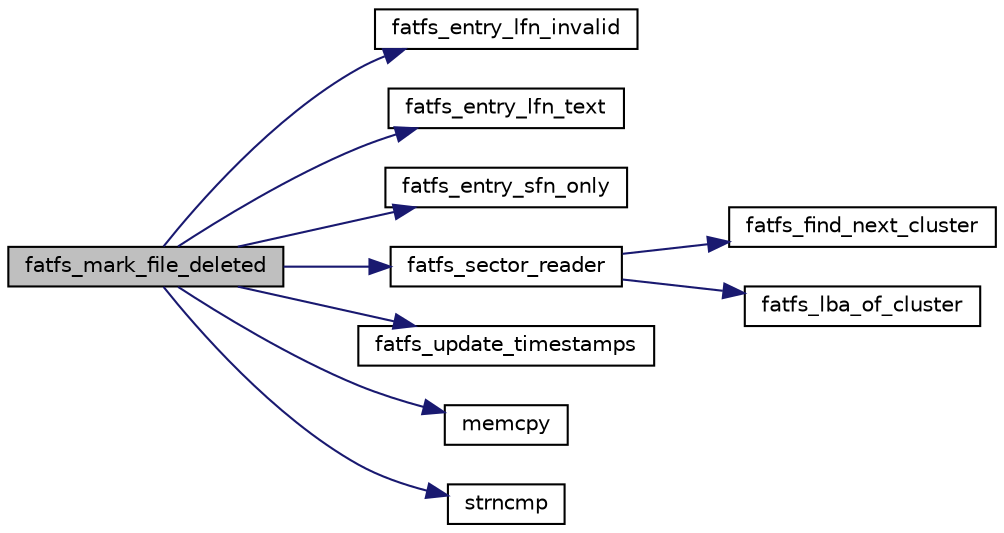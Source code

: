 digraph "fatfs_mark_file_deleted"
{
 // LATEX_PDF_SIZE
  edge [fontname="Helvetica",fontsize="10",labelfontname="Helvetica",labelfontsize="10"];
  node [fontname="Helvetica",fontsize="10",shape=record];
  rankdir="LR";
  Node1 [label="fatfs_mark_file_deleted",height=0.2,width=0.4,color="black", fillcolor="grey75", style="filled", fontcolor="black",tooltip=" "];
  Node1 -> Node2 [color="midnightblue",fontsize="10",style="solid",fontname="Helvetica"];
  Node2 [label="fatfs_entry_lfn_invalid",height=0.2,width=0.4,color="black", fillcolor="white", style="filled",URL="$fat__misc_8c.html#a4ed58a36d5257fed8f10aaca95433cdf",tooltip=" "];
  Node1 -> Node3 [color="midnightblue",fontsize="10",style="solid",fontname="Helvetica"];
  Node3 [label="fatfs_entry_lfn_text",height=0.2,width=0.4,color="black", fillcolor="white", style="filled",URL="$fat__misc_8c.html#a7dac9a0d5348d1d6e9df6479c29d03c4",tooltip=" "];
  Node1 -> Node4 [color="midnightblue",fontsize="10",style="solid",fontname="Helvetica"];
  Node4 [label="fatfs_entry_sfn_only",height=0.2,width=0.4,color="black", fillcolor="white", style="filled",URL="$fat__misc_8c.html#a0c733bd55626e6751be7a7fcd770acd5",tooltip=" "];
  Node1 -> Node5 [color="midnightblue",fontsize="10",style="solid",fontname="Helvetica"];
  Node5 [label="fatfs_sector_reader",height=0.2,width=0.4,color="black", fillcolor="white", style="filled",URL="$fat__access_8c.html#a934acbcc4c095b05eaacea0333675ed3",tooltip=" "];
  Node5 -> Node6 [color="midnightblue",fontsize="10",style="solid",fontname="Helvetica"];
  Node6 [label="fatfs_find_next_cluster",height=0.2,width=0.4,color="black", fillcolor="white", style="filled",URL="$fat__table_8c.html#af6297d64179e09d929493451ab68d6e6",tooltip=" "];
  Node5 -> Node7 [color="midnightblue",fontsize="10",style="solid",fontname="Helvetica"];
  Node7 [label="fatfs_lba_of_cluster",height=0.2,width=0.4,color="black", fillcolor="white", style="filled",URL="$fat__access_8c.html#adda5a5dde3548cd09943efcbe5534c62",tooltip=" "];
  Node1 -> Node8 [color="midnightblue",fontsize="10",style="solid",fontname="Helvetica"];
  Node8 [label="fatfs_update_timestamps",height=0.2,width=0.4,color="black", fillcolor="white", style="filled",URL="$fat__access_8h.html#a7c037882a907d50957d58ba53e1ef897",tooltip=" "];
  Node1 -> Node9 [color="midnightblue",fontsize="10",style="solid",fontname="Helvetica"];
  Node9 [label="memcpy",height=0.2,width=0.4,color="black", fillcolor="white", style="filled",URL="$string_8h.html#ae33b18edb618c656b9b795b9fce2316c",tooltip=" "];
  Node1 -> Node10 [color="midnightblue",fontsize="10",style="solid",fontname="Helvetica"];
  Node10 [label="strncmp",height=0.2,width=0.4,color="black", fillcolor="white", style="filled",URL="$lib_8h.html#a6395668b53785234b479045e1773a6a4",tooltip=" "];
}
